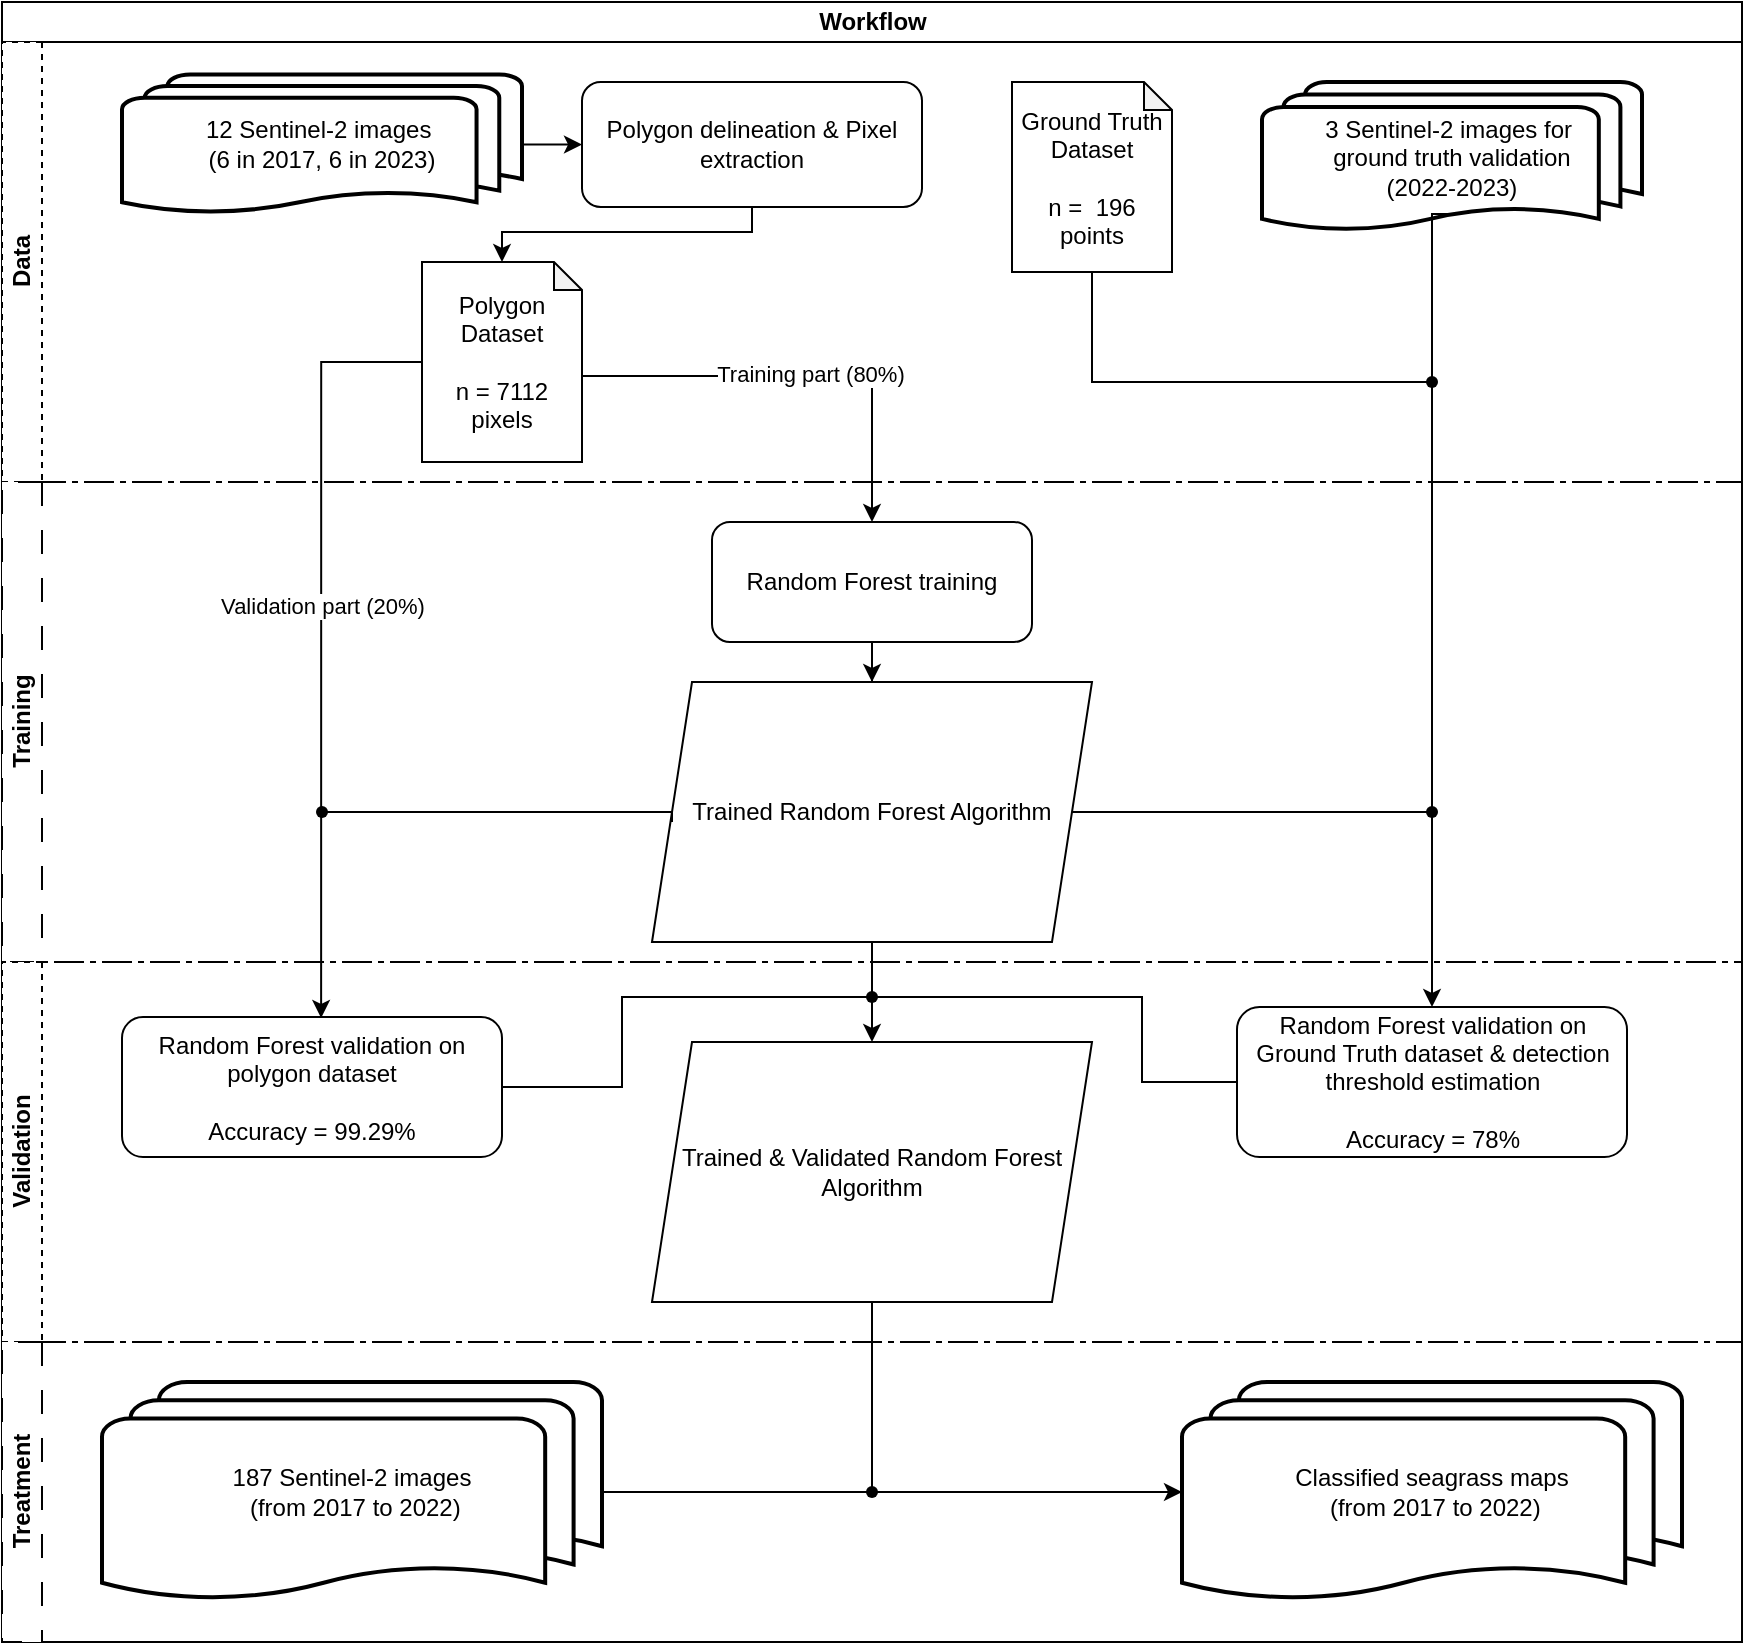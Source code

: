 <mxfile version="24.1.0" type="device">
  <diagram name="Page-1" id="KxP2pHhRwir0VanfD8lo">
    <mxGraphModel dx="1362" dy="843" grid="0" gridSize="10" guides="0" tooltips="1" connect="1" arrows="1" fold="1" page="0" pageScale="1" pageWidth="1169" pageHeight="827" math="0" shadow="0">
      <root>
        <mxCell id="0" />
        <mxCell id="1" parent="0" />
        <mxCell id="zeHsuMDkd8p1UON3GbhE-48" value="Workflow" style="swimlane;childLayout=stackLayout;resizeParent=1;resizeParentMax=0;horizontal=1;startSize=20;horizontalStack=0;html=1;" vertex="1" parent="1">
          <mxGeometry x="80" y="40" width="870" height="820" as="geometry" />
        </mxCell>
        <mxCell id="zeHsuMDkd8p1UON3GbhE-49" value="Data" style="swimlane;startSize=20;horizontal=0;html=1;swimlaneLine=1;dashed=1;" vertex="1" parent="zeHsuMDkd8p1UON3GbhE-48">
          <mxGeometry y="20" width="870" height="220" as="geometry">
            <mxRectangle y="20" width="980" height="30" as="alternateBounds" />
          </mxGeometry>
        </mxCell>
        <mxCell id="zeHsuMDkd8p1UON3GbhE-15" value="3 Sentinel-2 images for&amp;nbsp;&lt;div&gt;ground truth validation&lt;/div&gt;&lt;div&gt;(2022-2023)&lt;/div&gt;" style="strokeWidth=2;html=1;shape=mxgraph.flowchart.multi-document;whiteSpace=wrap;" vertex="1" parent="zeHsuMDkd8p1UON3GbhE-49">
          <mxGeometry x="630" y="20" width="190" height="75" as="geometry" />
        </mxCell>
        <mxCell id="zeHsuMDkd8p1UON3GbhE-16" value="Ground Truth Dataset&lt;div&gt;&lt;br&gt;&lt;/div&gt;&lt;div&gt;n =&amp;nbsp; 196 points&lt;/div&gt;" style="shape=note;whiteSpace=wrap;html=1;backgroundOutline=1;darkOpacity=0.05;size=14;" vertex="1" parent="zeHsuMDkd8p1UON3GbhE-49">
          <mxGeometry x="505" y="20" width="80" height="95" as="geometry" />
        </mxCell>
        <mxCell id="zeHsuMDkd8p1UON3GbhE-8" value="Polygon Dataset&lt;div&gt;&lt;br&gt;&lt;/div&gt;&lt;div&gt;n = 7112 pixels&lt;/div&gt;" style="shape=note;whiteSpace=wrap;html=1;backgroundOutline=1;darkOpacity=0.05;size=14;" vertex="1" parent="zeHsuMDkd8p1UON3GbhE-49">
          <mxGeometry x="210" y="110" width="80" height="100" as="geometry" />
        </mxCell>
        <mxCell id="zeHsuMDkd8p1UON3GbhE-3" value="Polygon delineation &amp;amp; Pixel extraction" style="rounded=1;whiteSpace=wrap;html=1;" vertex="1" parent="zeHsuMDkd8p1UON3GbhE-49">
          <mxGeometry x="290" y="20" width="170" height="62.5" as="geometry" />
        </mxCell>
        <mxCell id="zeHsuMDkd8p1UON3GbhE-9" style="edgeStyle=orthogonalEdgeStyle;rounded=0;orthogonalLoop=1;jettySize=auto;html=1;exitX=0.5;exitY=1;exitDx=0;exitDy=0;entryX=0.5;entryY=0;entryDx=0;entryDy=0;entryPerimeter=0;" edge="1" parent="zeHsuMDkd8p1UON3GbhE-49" source="zeHsuMDkd8p1UON3GbhE-3" target="zeHsuMDkd8p1UON3GbhE-8">
          <mxGeometry relative="1" as="geometry">
            <Array as="points">
              <mxPoint x="375" y="95" />
              <mxPoint x="250" y="95" />
            </Array>
          </mxGeometry>
        </mxCell>
        <mxCell id="zeHsuMDkd8p1UON3GbhE-2" value="12 Sentinel-2 images&amp;nbsp;&lt;div&gt;(6 in 2017, 6 in 2023)&lt;/div&gt;" style="strokeWidth=2;html=1;shape=mxgraph.flowchart.multi-document;whiteSpace=wrap;" vertex="1" parent="zeHsuMDkd8p1UON3GbhE-49">
          <mxGeometry x="60" y="16.25" width="200" height="70" as="geometry" />
        </mxCell>
        <mxCell id="zeHsuMDkd8p1UON3GbhE-1" value="" style="edgeStyle=orthogonalEdgeStyle;rounded=0;orthogonalLoop=1;jettySize=auto;html=1;entryX=0;entryY=0.5;entryDx=0;entryDy=0;" edge="1" parent="zeHsuMDkd8p1UON3GbhE-49" source="zeHsuMDkd8p1UON3GbhE-2" target="zeHsuMDkd8p1UON3GbhE-3">
          <mxGeometry relative="1" as="geometry">
            <mxPoint x="310" y="65" as="targetPoint" />
          </mxGeometry>
        </mxCell>
        <mxCell id="zeHsuMDkd8p1UON3GbhE-44" value="" style="shape=waypoint;sketch=0;fillStyle=solid;size=6;pointerEvents=1;points=[];fillColor=none;resizable=0;rotatable=0;perimeter=centerPerimeter;snapToPoint=1;" vertex="1" parent="zeHsuMDkd8p1UON3GbhE-49">
          <mxGeometry x="705" y="160" width="20" height="20" as="geometry" />
        </mxCell>
        <mxCell id="zeHsuMDkd8p1UON3GbhE-43" style="edgeStyle=orthogonalEdgeStyle;rounded=0;orthogonalLoop=1;jettySize=auto;html=1;exitX=0.5;exitY=0.88;exitDx=0;exitDy=0;exitPerimeter=0;endArrow=none;endFill=0;" edge="1" parent="zeHsuMDkd8p1UON3GbhE-49" source="zeHsuMDkd8p1UON3GbhE-15" target="zeHsuMDkd8p1UON3GbhE-44">
          <mxGeometry relative="1" as="geometry">
            <mxPoint x="800" y="310" as="targetPoint" />
            <Array as="points">
              <mxPoint x="715" y="86" />
            </Array>
          </mxGeometry>
        </mxCell>
        <mxCell id="zeHsuMDkd8p1UON3GbhE-42" style="edgeStyle=orthogonalEdgeStyle;rounded=0;orthogonalLoop=1;jettySize=auto;html=1;exitX=0.5;exitY=1;exitDx=0;exitDy=0;exitPerimeter=0;entryX=0.05;entryY=0.5;entryDx=0;entryDy=0;entryPerimeter=0;endArrow=none;endFill=0;" edge="1" parent="zeHsuMDkd8p1UON3GbhE-49" source="zeHsuMDkd8p1UON3GbhE-16" target="zeHsuMDkd8p1UON3GbhE-44">
          <mxGeometry relative="1" as="geometry">
            <mxPoint x="700" y="310" as="targetPoint" />
            <Array as="points">
              <mxPoint x="545" y="170" />
            </Array>
          </mxGeometry>
        </mxCell>
        <mxCell id="zeHsuMDkd8p1UON3GbhE-50" value="Training" style="swimlane;startSize=20;horizontal=0;html=1;dashed=1;dashPattern=12 12;" vertex="1" parent="zeHsuMDkd8p1UON3GbhE-48">
          <mxGeometry y="240" width="870" height="240" as="geometry">
            <mxRectangle y="140" width="970" height="30" as="alternateBounds" />
          </mxGeometry>
        </mxCell>
        <mxCell id="zeHsuMDkd8p1UON3GbhE-11" value="Random Forest training" style="rounded=1;whiteSpace=wrap;html=1;" vertex="1" parent="zeHsuMDkd8p1UON3GbhE-50">
          <mxGeometry x="355" y="20" width="160" height="60" as="geometry" />
        </mxCell>
        <mxCell id="zeHsuMDkd8p1UON3GbhE-13" value="Trained Random Forest Algorithm" style="shape=parallelogram;perimeter=parallelogramPerimeter;whiteSpace=wrap;html=1;fixedSize=1;" vertex="1" parent="zeHsuMDkd8p1UON3GbhE-50">
          <mxGeometry x="325" y="100" width="220" height="130" as="geometry" />
        </mxCell>
        <mxCell id="zeHsuMDkd8p1UON3GbhE-28" style="edgeStyle=orthogonalEdgeStyle;rounded=0;orthogonalLoop=1;jettySize=auto;html=1;exitX=0.5;exitY=1;exitDx=0;exitDy=0;" edge="1" parent="zeHsuMDkd8p1UON3GbhE-50" source="zeHsuMDkd8p1UON3GbhE-11" target="zeHsuMDkd8p1UON3GbhE-13">
          <mxGeometry relative="1" as="geometry" />
        </mxCell>
        <mxCell id="zeHsuMDkd8p1UON3GbhE-76" value="" style="shape=waypoint;sketch=0;fillStyle=solid;size=6;pointerEvents=1;points=[];fillColor=none;resizable=0;rotatable=0;perimeter=centerPerimeter;snapToPoint=1;" vertex="1" parent="zeHsuMDkd8p1UON3GbhE-50">
          <mxGeometry x="150" y="155" width="20" height="20" as="geometry" />
        </mxCell>
        <mxCell id="zeHsuMDkd8p1UON3GbhE-80" style="edgeStyle=orthogonalEdgeStyle;rounded=0;orthogonalLoop=1;jettySize=auto;html=1;entryX=0.6;entryY=0.95;entryDx=0;entryDy=0;entryPerimeter=0;endArrow=none;endFill=0;" edge="1" parent="zeHsuMDkd8p1UON3GbhE-50" target="zeHsuMDkd8p1UON3GbhE-76">
          <mxGeometry relative="1" as="geometry">
            <mxPoint x="335.002" y="169.989" as="sourcePoint" />
            <Array as="points">
              <mxPoint x="335" y="165" />
            </Array>
          </mxGeometry>
        </mxCell>
        <mxCell id="zeHsuMDkd8p1UON3GbhE-51" value="Validation" style="swimlane;startSize=20;horizontal=0;html=1;dashed=1;" vertex="1" parent="zeHsuMDkd8p1UON3GbhE-48">
          <mxGeometry y="480" width="870" height="190" as="geometry" />
        </mxCell>
        <mxCell id="zeHsuMDkd8p1UON3GbhE-14" value="Random Forest validation on polygon dataset&lt;div&gt;&lt;br&gt;&lt;/div&gt;&lt;div&gt;Accuracy = 99.29%&lt;/div&gt;" style="rounded=1;whiteSpace=wrap;html=1;" vertex="1" parent="zeHsuMDkd8p1UON3GbhE-51">
          <mxGeometry x="60" y="27.5" width="190" height="70" as="geometry" />
        </mxCell>
        <mxCell id="zeHsuMDkd8p1UON3GbhE-17" value="Random Forest validation on Ground Truth dataset &amp;amp; detection threshold estimation&lt;div&gt;&lt;br&gt;&lt;/div&gt;&lt;div&gt;Accuracy = 78%&lt;/div&gt;" style="rounded=1;whiteSpace=wrap;html=1;" vertex="1" parent="zeHsuMDkd8p1UON3GbhE-51">
          <mxGeometry x="617.5" y="22.5" width="195" height="75" as="geometry" />
        </mxCell>
        <mxCell id="zeHsuMDkd8p1UON3GbhE-27" value="Trained &amp;amp; Validated Random Forest Algorithm" style="shape=parallelogram;perimeter=parallelogramPerimeter;whiteSpace=wrap;html=1;fixedSize=1;" vertex="1" parent="zeHsuMDkd8p1UON3GbhE-51">
          <mxGeometry x="325" y="40" width="220" height="130" as="geometry" />
        </mxCell>
        <mxCell id="zeHsuMDkd8p1UON3GbhE-84" value="" style="shape=waypoint;sketch=0;fillStyle=solid;size=6;pointerEvents=1;points=[];fillColor=none;resizable=0;rotatable=0;perimeter=centerPerimeter;snapToPoint=1;" vertex="1" parent="zeHsuMDkd8p1UON3GbhE-51">
          <mxGeometry x="425" y="7.5" width="20" height="20" as="geometry" />
        </mxCell>
        <mxCell id="zeHsuMDkd8p1UON3GbhE-86" style="edgeStyle=orthogonalEdgeStyle;rounded=0;orthogonalLoop=1;jettySize=auto;html=1;exitX=1;exitY=0.5;exitDx=0;exitDy=0;entryX=0.214;entryY=0.575;entryDx=0;entryDy=0;entryPerimeter=0;endArrow=none;endFill=0;" edge="1" parent="zeHsuMDkd8p1UON3GbhE-51" source="zeHsuMDkd8p1UON3GbhE-14" target="zeHsuMDkd8p1UON3GbhE-84">
          <mxGeometry relative="1" as="geometry">
            <Array as="points">
              <mxPoint x="310" y="63" />
              <mxPoint x="310" y="17" />
            </Array>
          </mxGeometry>
        </mxCell>
        <mxCell id="zeHsuMDkd8p1UON3GbhE-87" style="edgeStyle=orthogonalEdgeStyle;rounded=0;orthogonalLoop=1;jettySize=auto;html=1;exitX=0;exitY=0.5;exitDx=0;exitDy=0;entryX=0.731;entryY=0.541;entryDx=0;entryDy=0;entryPerimeter=0;endArrow=none;endFill=0;" edge="1" parent="zeHsuMDkd8p1UON3GbhE-51" source="zeHsuMDkd8p1UON3GbhE-17" target="zeHsuMDkd8p1UON3GbhE-84">
          <mxGeometry relative="1" as="geometry">
            <Array as="points">
              <mxPoint x="570" y="60" />
              <mxPoint x="570" y="17" />
            </Array>
          </mxGeometry>
        </mxCell>
        <mxCell id="zeHsuMDkd8p1UON3GbhE-6" style="edgeStyle=orthogonalEdgeStyle;rounded=0;orthogonalLoop=1;jettySize=auto;html=1;exitX=0;exitY=0;exitDx=80;exitDy=57;exitPerimeter=0;endArrow=classic;endFill=1;entryX=0.5;entryY=0;entryDx=0;entryDy=0;" edge="1" parent="zeHsuMDkd8p1UON3GbhE-48" source="zeHsuMDkd8p1UON3GbhE-8" target="zeHsuMDkd8p1UON3GbhE-11">
          <mxGeometry relative="1" as="geometry">
            <mxPoint x="450" y="220" as="targetPoint" />
            <Array as="points">
              <mxPoint x="435" y="187" />
            </Array>
          </mxGeometry>
        </mxCell>
        <mxCell id="zeHsuMDkd8p1UON3GbhE-7" value="Training part (80%)" style="edgeLabel;html=1;align=center;verticalAlign=middle;resizable=0;points=[];" vertex="1" connectable="0" parent="zeHsuMDkd8p1UON3GbhE-6">
          <mxGeometry x="0.046" y="1" relative="1" as="geometry">
            <mxPoint as="offset" />
          </mxGeometry>
        </mxCell>
        <mxCell id="zeHsuMDkd8p1UON3GbhE-35" value="" style="edgeStyle=orthogonalEdgeStyle;rounded=0;orthogonalLoop=1;jettySize=auto;html=1;exitX=0.5;exitY=1;exitDx=0;exitDy=0;entryDx=0;entryDy=0;entryX=0.5;entryY=0;" edge="1" parent="zeHsuMDkd8p1UON3GbhE-48" source="zeHsuMDkd8p1UON3GbhE-13" target="zeHsuMDkd8p1UON3GbhE-27">
          <mxGeometry relative="1" as="geometry">
            <mxPoint x="490" y="500" as="sourcePoint" />
            <mxPoint x="490" y="610" as="targetPoint" />
          </mxGeometry>
        </mxCell>
        <mxCell id="zeHsuMDkd8p1UON3GbhE-52" value="Treatment" style="swimlane;startSize=20;horizontal=0;html=1;dashed=1;dashPattern=12 12;" vertex="1" parent="zeHsuMDkd8p1UON3GbhE-48">
          <mxGeometry y="670" width="870" height="150" as="geometry" />
        </mxCell>
        <mxCell id="zeHsuMDkd8p1UON3GbhE-19" value="187 Sentinel-2 images&lt;div&gt;&amp;nbsp;(from 2017 to 2022)&lt;/div&gt;" style="strokeWidth=2;html=1;shape=mxgraph.flowchart.multi-document;whiteSpace=wrap;" vertex="1" parent="zeHsuMDkd8p1UON3GbhE-52">
          <mxGeometry x="50" y="20" width="250" height="110" as="geometry" />
        </mxCell>
        <mxCell id="zeHsuMDkd8p1UON3GbhE-20" value="Classified seagrass maps&lt;div&gt;&amp;nbsp;(from 2017 to 2022)&lt;/div&gt;" style="strokeWidth=2;html=1;shape=mxgraph.flowchart.multi-document;whiteSpace=wrap;" vertex="1" parent="zeHsuMDkd8p1UON3GbhE-52">
          <mxGeometry x="590" y="20" width="250" height="110" as="geometry" />
        </mxCell>
        <mxCell id="zeHsuMDkd8p1UON3GbhE-89" style="edgeStyle=orthogonalEdgeStyle;rounded=0;orthogonalLoop=1;jettySize=auto;html=1;entryX=0;entryY=0.5;entryDx=0;entryDy=0;entryPerimeter=0;" edge="1" parent="zeHsuMDkd8p1UON3GbhE-52" source="zeHsuMDkd8p1UON3GbhE-90" target="zeHsuMDkd8p1UON3GbhE-20">
          <mxGeometry relative="1" as="geometry" />
        </mxCell>
        <mxCell id="zeHsuMDkd8p1UON3GbhE-90" value="" style="shape=waypoint;sketch=0;fillStyle=solid;size=6;pointerEvents=1;points=[];fillColor=none;resizable=0;rotatable=0;perimeter=centerPerimeter;snapToPoint=1;" vertex="1" parent="zeHsuMDkd8p1UON3GbhE-52">
          <mxGeometry x="425" y="65" width="20" height="20" as="geometry" />
        </mxCell>
        <mxCell id="zeHsuMDkd8p1UON3GbhE-91" value="" style="edgeStyle=orthogonalEdgeStyle;rounded=0;orthogonalLoop=1;jettySize=auto;html=1;entryDx=0;entryDy=0;entryPerimeter=0;endArrow=none;endFill=0;" edge="1" parent="zeHsuMDkd8p1UON3GbhE-52" source="zeHsuMDkd8p1UON3GbhE-19" target="zeHsuMDkd8p1UON3GbhE-90">
          <mxGeometry relative="1" as="geometry">
            <mxPoint x="380" y="785" as="sourcePoint" />
            <mxPoint x="670" y="785" as="targetPoint" />
          </mxGeometry>
        </mxCell>
        <mxCell id="zeHsuMDkd8p1UON3GbhE-77" style="edgeStyle=orthogonalEdgeStyle;rounded=0;orthogonalLoop=1;jettySize=auto;html=1;entryX=0.524;entryY=0.007;entryDx=0;entryDy=0;entryPerimeter=0;exitX=0;exitY=0.5;exitDx=0;exitDy=0;exitPerimeter=0;" edge="1" parent="zeHsuMDkd8p1UON3GbhE-48" source="zeHsuMDkd8p1UON3GbhE-8" target="zeHsuMDkd8p1UON3GbhE-14">
          <mxGeometry relative="1" as="geometry">
            <mxPoint x="160" y="370" as="targetPoint" />
          </mxGeometry>
        </mxCell>
        <mxCell id="zeHsuMDkd8p1UON3GbhE-93" value="Validation part (20%)" style="edgeLabel;html=1;align=center;verticalAlign=middle;resizable=0;points=[];" vertex="1" connectable="0" parent="zeHsuMDkd8p1UON3GbhE-77">
          <mxGeometry x="-0.089" relative="1" as="geometry">
            <mxPoint as="offset" />
          </mxGeometry>
        </mxCell>
        <mxCell id="zeHsuMDkd8p1UON3GbhE-92" style="edgeStyle=orthogonalEdgeStyle;rounded=0;orthogonalLoop=1;jettySize=auto;html=1;exitX=0.5;exitY=1;exitDx=0;exitDy=0;entryX=0.55;entryY=0.3;entryDx=0;entryDy=0;entryPerimeter=0;endArrow=none;endFill=0;" edge="1" parent="zeHsuMDkd8p1UON3GbhE-48" source="zeHsuMDkd8p1UON3GbhE-27" target="zeHsuMDkd8p1UON3GbhE-90">
          <mxGeometry relative="1" as="geometry" />
        </mxCell>
        <mxCell id="zeHsuMDkd8p1UON3GbhE-58" style="edgeStyle=orthogonalEdgeStyle;rounded=0;orthogonalLoop=1;jettySize=auto;html=1;entryX=0.5;entryY=0;entryDx=0;entryDy=0;" edge="1" parent="1" source="zeHsuMDkd8p1UON3GbhE-46" target="zeHsuMDkd8p1UON3GbhE-17">
          <mxGeometry relative="1" as="geometry" />
        </mxCell>
        <mxCell id="zeHsuMDkd8p1UON3GbhE-63" value="" style="edgeStyle=orthogonalEdgeStyle;rounded=0;orthogonalLoop=1;jettySize=auto;html=1;entryDx=0;entryDy=0;exitX=0.843;exitY=1.019;exitDx=0;exitDy=0;exitPerimeter=0;endArrow=none;endFill=0;" edge="1" parent="1" source="zeHsuMDkd8p1UON3GbhE-44" target="zeHsuMDkd8p1UON3GbhE-46">
          <mxGeometry relative="1" as="geometry">
            <mxPoint x="795" y="260" as="sourcePoint" />
            <mxPoint x="795" y="543" as="targetPoint" />
            <Array as="points">
              <mxPoint x="795" y="230" />
            </Array>
          </mxGeometry>
        </mxCell>
        <mxCell id="zeHsuMDkd8p1UON3GbhE-46" value="" style="shape=waypoint;sketch=0;fillStyle=solid;size=6;pointerEvents=1;points=[];fillColor=none;resizable=0;rotatable=0;perimeter=centerPerimeter;snapToPoint=1;" vertex="1" parent="1">
          <mxGeometry x="785" y="435" width="20" height="20" as="geometry" />
        </mxCell>
        <mxCell id="zeHsuMDkd8p1UON3GbhE-47" style="edgeStyle=orthogonalEdgeStyle;rounded=0;orthogonalLoop=1;jettySize=auto;html=1;exitX=1;exitY=0.5;exitDx=0;exitDy=0;endArrow=none;endFill=0;" edge="1" parent="1" source="zeHsuMDkd8p1UON3GbhE-13" target="zeHsuMDkd8p1UON3GbhE-46">
          <mxGeometry relative="1" as="geometry" />
        </mxCell>
      </root>
    </mxGraphModel>
  </diagram>
</mxfile>
